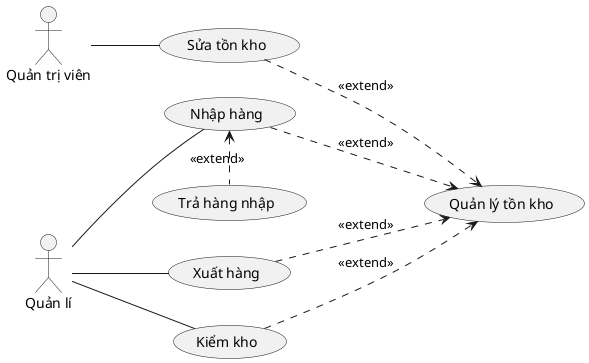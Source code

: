 @startuml ManageInventory
left to right direction

actor :Quản lí: as Manager
actor :Quản trị viên: as Admin

usecase ManageInventory as "Quản lý tồn kho"
usecase EditInventory as "Sửa tồn kho"

usecase ImportInventory as "Nhập hàng"
usecase ReturnImportInventory as "Trả hàng nhập"

usecase ExportInventory as "Xuất hàng"

usecase AuditInventory as "Kiểm kho"

Admin -- EditInventory
EditInventory ..> ManageInventory : <<extend>>

Manager -- ImportInventory
ImportInventory ..> ManageInventory : <<extend>>
ReturnImportInventory .l.> ImportInventory : <<extend>>

Manager -- ExportInventory
ExportInventory ..> ManageInventory : <<extend>>

Manager -- AuditInventory
AuditInventory ..> ManageInventory : <<extend>>
@enduml